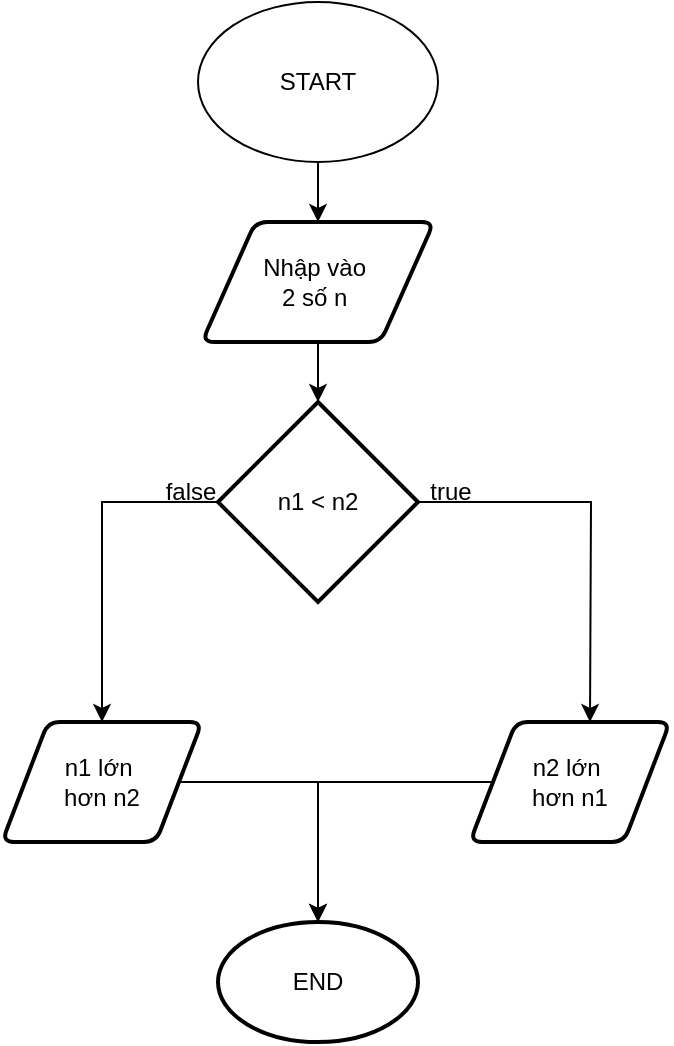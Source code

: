 <mxfile version="25.0.3">
  <diagram name="Trang-1" id="HeTqGXLJjf3NgZMoGS2s">
    <mxGraphModel dx="690" dy="388" grid="1" gridSize="10" guides="1" tooltips="1" connect="1" arrows="1" fold="1" page="1" pageScale="1" pageWidth="827" pageHeight="1169" math="0" shadow="0">
      <root>
        <mxCell id="0" />
        <mxCell id="1" parent="0" />
        <mxCell id="3unbCcVTycQeQUq4H99n-10" style="edgeStyle=orthogonalEdgeStyle;rounded=0;orthogonalLoop=1;jettySize=auto;html=1;entryX=0.5;entryY=0;entryDx=0;entryDy=0;" edge="1" parent="1" source="3unbCcVTycQeQUq4H99n-1" target="3unbCcVTycQeQUq4H99n-2">
          <mxGeometry relative="1" as="geometry" />
        </mxCell>
        <mxCell id="3unbCcVTycQeQUq4H99n-1" value="START" style="ellipse;whiteSpace=wrap;html=1;" vertex="1" parent="1">
          <mxGeometry x="354" y="40" width="120" height="80" as="geometry" />
        </mxCell>
        <mxCell id="3unbCcVTycQeQUq4H99n-9" style="edgeStyle=orthogonalEdgeStyle;rounded=0;orthogonalLoop=1;jettySize=auto;html=1;" edge="1" parent="1" source="3unbCcVTycQeQUq4H99n-2" target="3unbCcVTycQeQUq4H99n-3">
          <mxGeometry relative="1" as="geometry" />
        </mxCell>
        <mxCell id="3unbCcVTycQeQUq4H99n-2" value="Nhập vào&amp;nbsp;&lt;div&gt;2 số n&amp;nbsp;&lt;/div&gt;" style="shape=parallelogram;html=1;strokeWidth=2;perimeter=parallelogramPerimeter;whiteSpace=wrap;rounded=1;arcSize=12;size=0.23;" vertex="1" parent="1">
          <mxGeometry x="356" y="150" width="116" height="60" as="geometry" />
        </mxCell>
        <mxCell id="3unbCcVTycQeQUq4H99n-7" style="edgeStyle=orthogonalEdgeStyle;rounded=0;orthogonalLoop=1;jettySize=auto;html=1;entryX=0.5;entryY=0;entryDx=0;entryDy=0;" edge="1" parent="1" source="3unbCcVTycQeQUq4H99n-3" target="3unbCcVTycQeQUq4H99n-5">
          <mxGeometry relative="1" as="geometry" />
        </mxCell>
        <mxCell id="3unbCcVTycQeQUq4H99n-3" value="n1 &amp;lt; n2" style="strokeWidth=2;html=1;shape=mxgraph.flowchart.decision;whiteSpace=wrap;" vertex="1" parent="1">
          <mxGeometry x="364" y="240" width="100" height="100" as="geometry" />
        </mxCell>
        <mxCell id="3unbCcVTycQeQUq4H99n-5" value="n1 lớn&amp;nbsp;&lt;div&gt;hơn n2&lt;/div&gt;" style="shape=parallelogram;html=1;strokeWidth=2;perimeter=parallelogramPerimeter;whiteSpace=wrap;rounded=1;arcSize=12;size=0.23;" vertex="1" parent="1">
          <mxGeometry x="256" y="400" width="100" height="60" as="geometry" />
        </mxCell>
        <mxCell id="3unbCcVTycQeQUq4H99n-6" value="n2 lớn&amp;nbsp;&lt;div&gt;hơn n1&lt;/div&gt;" style="shape=parallelogram;html=1;strokeWidth=2;perimeter=parallelogramPerimeter;whiteSpace=wrap;rounded=1;arcSize=12;size=0.23;" vertex="1" parent="1">
          <mxGeometry x="490" y="400" width="100" height="60" as="geometry" />
        </mxCell>
        <mxCell id="3unbCcVTycQeQUq4H99n-8" style="edgeStyle=orthogonalEdgeStyle;rounded=0;orthogonalLoop=1;jettySize=auto;html=1;" edge="1" parent="1" source="3unbCcVTycQeQUq4H99n-3">
          <mxGeometry relative="1" as="geometry">
            <mxPoint x="550" y="400" as="targetPoint" />
          </mxGeometry>
        </mxCell>
        <mxCell id="3unbCcVTycQeQUq4H99n-11" value="false" style="text;html=1;align=center;verticalAlign=middle;resizable=0;points=[];autosize=1;strokeColor=none;fillColor=none;" vertex="1" parent="1">
          <mxGeometry x="325" y="270" width="50" height="30" as="geometry" />
        </mxCell>
        <mxCell id="3unbCcVTycQeQUq4H99n-13" value="true" style="text;html=1;align=center;verticalAlign=middle;resizable=0;points=[];autosize=1;strokeColor=none;fillColor=none;" vertex="1" parent="1">
          <mxGeometry x="460" y="270" width="40" height="30" as="geometry" />
        </mxCell>
        <mxCell id="3unbCcVTycQeQUq4H99n-14" value="END" style="strokeWidth=2;html=1;shape=mxgraph.flowchart.start_1;whiteSpace=wrap;" vertex="1" parent="1">
          <mxGeometry x="364" y="500" width="100" height="60" as="geometry" />
        </mxCell>
        <mxCell id="3unbCcVTycQeQUq4H99n-15" style="edgeStyle=orthogonalEdgeStyle;rounded=0;orthogonalLoop=1;jettySize=auto;html=1;entryX=0.5;entryY=0;entryDx=0;entryDy=0;entryPerimeter=0;" edge="1" parent="1" source="3unbCcVTycQeQUq4H99n-5" target="3unbCcVTycQeQUq4H99n-14">
          <mxGeometry relative="1" as="geometry" />
        </mxCell>
        <mxCell id="3unbCcVTycQeQUq4H99n-16" style="edgeStyle=orthogonalEdgeStyle;rounded=0;orthogonalLoop=1;jettySize=auto;html=1;entryX=0.5;entryY=0;entryDx=0;entryDy=0;entryPerimeter=0;" edge="1" parent="1" source="3unbCcVTycQeQUq4H99n-6" target="3unbCcVTycQeQUq4H99n-14">
          <mxGeometry relative="1" as="geometry" />
        </mxCell>
      </root>
    </mxGraphModel>
  </diagram>
</mxfile>
